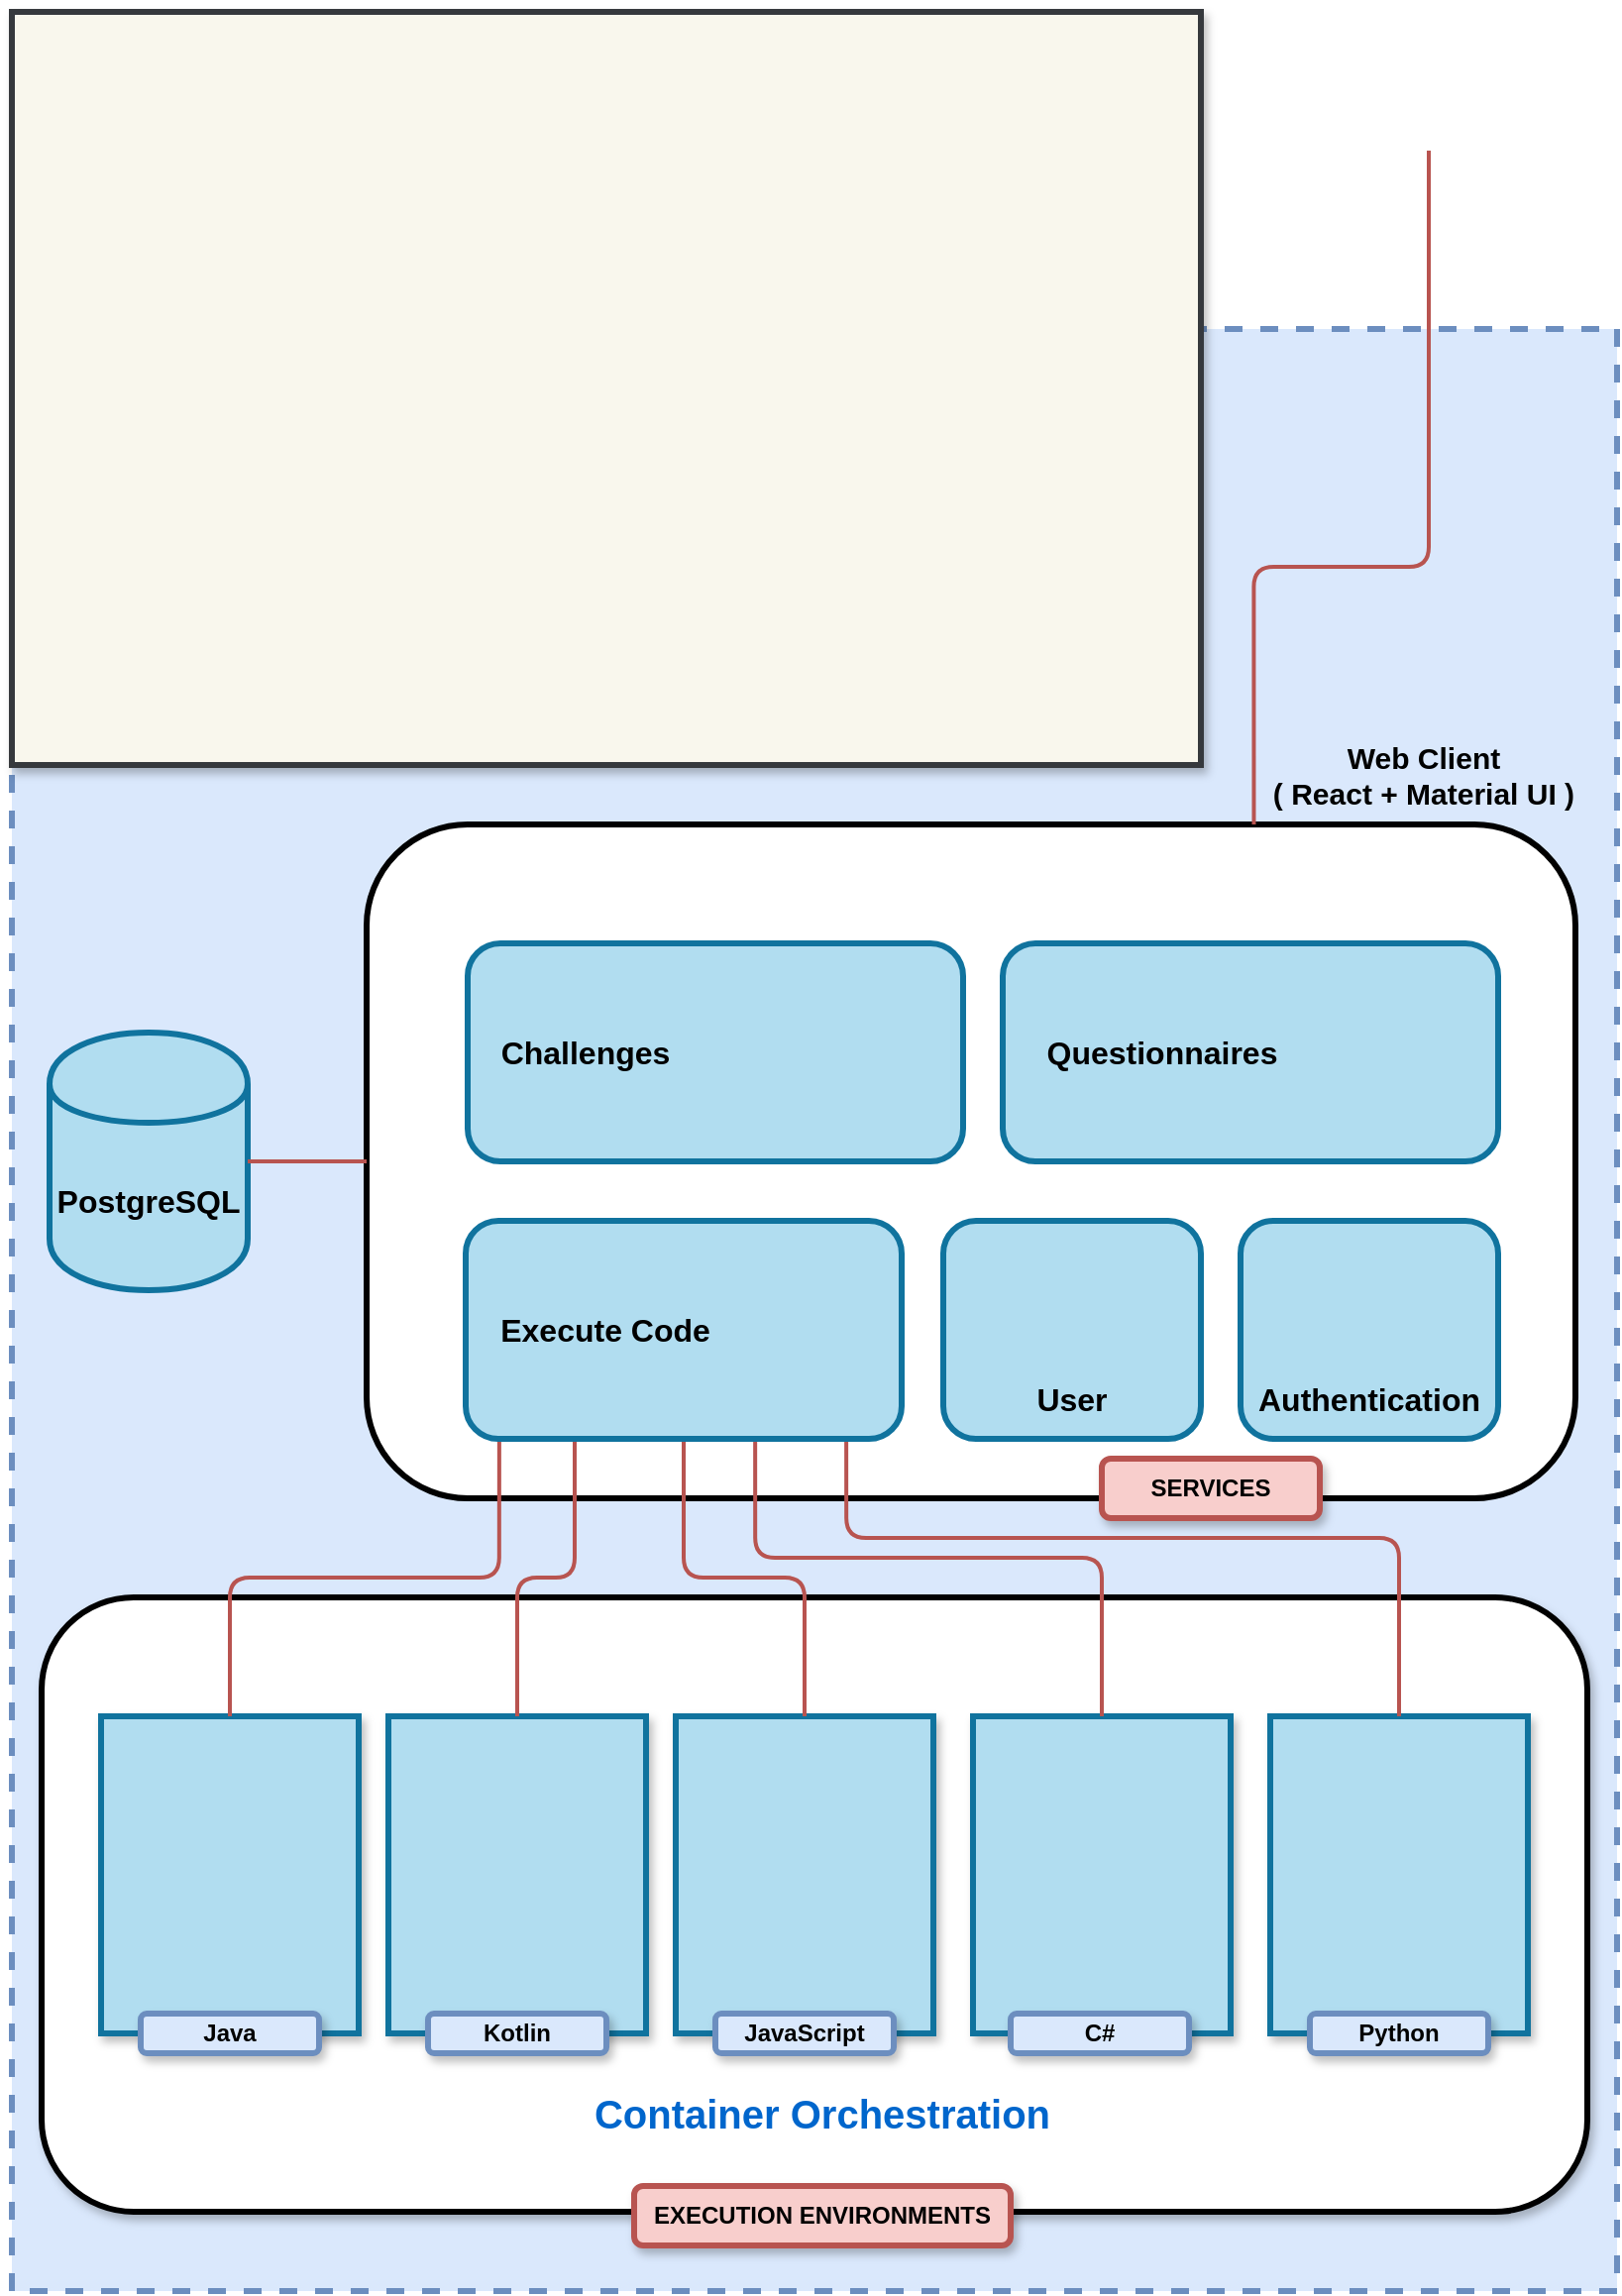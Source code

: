 <mxfile version="13.2.4"><diagram id="jYwU8kuyBxlGm1DwFmvv" name="Page-1"><mxGraphModel dx="1043" dy="517" grid="1" gridSize="10" guides="1" tooltips="1" connect="1" arrows="0" fold="1" page="1" pageScale="1" pageWidth="827" pageHeight="1169" background="none" math="0" shadow="0"><root><mxCell id="0"/><mxCell id="1" parent="0"/><mxCell id="lb7RfSrmBw8OKZbe-Gg0-1" value="" style="rounded=0;whiteSpace=wrap;html=1;dashed=1;fillColor=#dae8fc;strokeColor=#6c8ebf;strokeWidth=3;" parent="1" vertex="1"><mxGeometry x="10" y="170" width="810" height="990" as="geometry"/></mxCell><mxCell id="lb7RfSrmBw8OKZbe-Gg0-6" value="" style="rounded=1;whiteSpace=wrap;html=1;strokeWidth=3;" parent="1" vertex="1"><mxGeometry x="189" y="420" width="610" height="340" as="geometry"/></mxCell><mxCell id="lb7RfSrmBw8OKZbe-Gg0-2" value="" style="rounded=0;whiteSpace=wrap;html=1;strokeWidth=3;fillColor=#f9f7ed;strokeColor=#36393d;shadow=1;glass=0;comic=0;" parent="1" vertex="1"><mxGeometry x="10" y="10" width="600" height="380" as="geometry"/></mxCell><mxCell id="lb7RfSrmBw8OKZbe-Gg0-7" value="&lt;h2&gt;&lt;font style=&quot;font-size: 16px&quot;&gt;PostgreSQL&lt;/font&gt;&lt;/h2&gt;" style="shape=cylinder;whiteSpace=wrap;html=1;boundedLbl=1;backgroundOutline=1;rounded=0;strokeWidth=3;fillColor=#b1ddf0;strokeColor=#10739e;" parent="1" vertex="1"><mxGeometry x="29" y="525" width="100" height="130" as="geometry"/></mxCell><mxCell id="lb7RfSrmBw8OKZbe-Gg0-8" value="" style="rounded=1;whiteSpace=wrap;html=1;strokeWidth=3;shadow=1;" parent="1" vertex="1"><mxGeometry x="25" y="810" width="780" height="310" as="geometry"/></mxCell><mxCell id="lb7RfSrmBw8OKZbe-Gg0-17" value="" style="rounded=0;whiteSpace=wrap;html=1;strokeColor=#10739e;strokeWidth=3;fillColor=#b1ddf0;shadow=1;" parent="1" vertex="1"><mxGeometry x="55" y="870" width="130" height="160" as="geometry"/></mxCell><mxCell id="lb7RfSrmBw8OKZbe-Gg0-18" value="" style="rounded=0;whiteSpace=wrap;html=1;strokeColor=#10739e;strokeWidth=3;fillColor=#b1ddf0;shadow=1;" parent="1" vertex="1"><mxGeometry x="200" y="870" width="130" height="160" as="geometry"/></mxCell><mxCell id="lb7RfSrmBw8OKZbe-Gg0-19" value="" style="rounded=0;whiteSpace=wrap;html=1;strokeColor=#10739e;strokeWidth=3;fillColor=#b1ddf0;shadow=1;" parent="1" vertex="1"><mxGeometry x="345" y="870" width="130" height="160" as="geometry"/></mxCell><mxCell id="lb7RfSrmBw8OKZbe-Gg0-20" value="" style="rounded=0;whiteSpace=wrap;html=1;strokeColor=#10739e;strokeWidth=3;fillColor=#b1ddf0;shadow=1;" parent="1" vertex="1"><mxGeometry x="495" y="870" width="130" height="160" as="geometry"/></mxCell><mxCell id="lb7RfSrmBw8OKZbe-Gg0-21" value="" style="rounded=0;whiteSpace=wrap;html=1;strokeColor=#10739e;strokeWidth=3;fillColor=#b1ddf0;shadow=1;" parent="1" vertex="1"><mxGeometry x="645" y="870" width="130" height="160" as="geometry"/></mxCell><mxCell id="lb7RfSrmBw8OKZbe-Gg0-39" value="" style="endArrow=none;html=1;strokeColor=#b85450;strokeWidth=2;exitX=0.5;exitY=0;exitDx=0;exitDy=0;fillColor=#f8cecc;entryX=0.077;entryY=1;entryDx=0;entryDy=0;entryPerimeter=0;edgeStyle=orthogonalEdgeStyle;" parent="1" source="lb7RfSrmBw8OKZbe-Gg0-17" target="lb7RfSrmBw8OKZbe-Gg0-10" edge="1"><mxGeometry width="50" height="50" relative="1" as="geometry"><mxPoint x="118" y="755" as="sourcePoint"/><mxPoint x="252" y="647" as="targetPoint"/></mxGeometry></mxCell><mxCell id="lb7RfSrmBw8OKZbe-Gg0-40" value="" style="endArrow=none;html=1;strokeColor=#b85450;strokeWidth=2;fillColor=#f8cecc;entryX=0.25;entryY=1;entryDx=0;entryDy=0;exitX=0.5;exitY=0;exitDx=0;exitDy=0;edgeStyle=orthogonalEdgeStyle;" parent="1" source="lb7RfSrmBw8OKZbe-Gg0-18" target="lb7RfSrmBw8OKZbe-Gg0-10" edge="1"><mxGeometry width="50" height="50" relative="1" as="geometry"><mxPoint x="229" y="755" as="sourcePoint"/><mxPoint x="341.5" y="645" as="targetPoint"/></mxGeometry></mxCell><mxCell id="lb7RfSrmBw8OKZbe-Gg0-41" value="" style="endArrow=none;html=1;strokeColor=#b85450;strokeWidth=2;fillColor=#f8cecc;exitX=0.5;exitY=0;exitDx=0;exitDy=0;entryX=0.873;entryY=1.009;entryDx=0;entryDy=0;entryPerimeter=0;rounded=1;edgeStyle=orthogonalEdgeStyle;" parent="1" source="lb7RfSrmBw8OKZbe-Gg0-21" target="lb7RfSrmBw8OKZbe-Gg0-10" edge="1"><mxGeometry width="50" height="50" relative="1" as="geometry"><mxPoint x="716" y="754" as="sourcePoint"/><mxPoint x="650" y="640" as="targetPoint"/><Array as="points"><mxPoint x="710" y="780"/><mxPoint x="431" y="780"/></Array></mxGeometry></mxCell><mxCell id="lb7RfSrmBw8OKZbe-Gg0-43" value="" style="endArrow=none;html=1;strokeColor=#b85450;strokeWidth=2;fillColor=#f8cecc;entryX=0.664;entryY=1;entryDx=0;entryDy=0;exitX=0.5;exitY=0;exitDx=0;exitDy=0;entryPerimeter=0;edgeStyle=orthogonalEdgeStyle;" parent="1" source="lb7RfSrmBw8OKZbe-Gg0-20" target="lb7RfSrmBw8OKZbe-Gg0-10" edge="1"><mxGeometry width="50" height="50" relative="1" as="geometry"><mxPoint x="590" y="755" as="sourcePoint"/><mxPoint x="537.7" y="645.64" as="targetPoint"/><Array as="points"><mxPoint x="560" y="790"/><mxPoint x="385" y="790"/></Array></mxGeometry></mxCell><mxCell id="lb7RfSrmBw8OKZbe-Gg0-45" value="" style="endArrow=none;html=1;strokeColor=#b85450;strokeWidth=2;fillColor=#f8cecc;exitX=0.5;exitY=0;exitDx=0;exitDy=0;entryX=0.5;entryY=1;entryDx=0;entryDy=0;edgeStyle=orthogonalEdgeStyle;" parent="1" source="lb7RfSrmBw8OKZbe-Gg0-19" target="lb7RfSrmBw8OKZbe-Gg0-10" edge="1"><mxGeometry width="50" height="50" relative="1" as="geometry"><mxPoint x="400.06" y="755" as="sourcePoint"/><mxPoint x="453" y="648" as="targetPoint"/><Array as="points"><mxPoint x="410" y="800"/><mxPoint x="349" y="800"/></Array></mxGeometry></mxCell><mxCell id="lb7RfSrmBw8OKZbe-Gg0-46" value="&lt;b&gt;SERVICES&lt;/b&gt;" style="rounded=1;whiteSpace=wrap;html=1;shadow=1;glass=0;strokeColor=#b85450;strokeWidth=3;fillColor=#f8cecc;" parent="1" vertex="1"><mxGeometry x="560" y="740" width="110" height="30" as="geometry"/></mxCell><mxCell id="lb7RfSrmBw8OKZbe-Gg0-16" value="&lt;font style=&quot;font-size: 20px&quot; color=&quot;#0066cc&quot;&gt;&lt;b&gt;Container Orchestration&lt;/b&gt;&lt;/font&gt;" style="text;html=1;align=center;verticalAlign=middle;whiteSpace=wrap;rounded=0;fillColor=none;" parent="1" vertex="1"><mxGeometry x="299" y="1060" width="240" height="20" as="geometry"/></mxCell><mxCell id="ToDXpuR1NA3O6nsimoDi-1" value="" style="endArrow=none;html=1;strokeColor=#b85450;strokeWidth=2;fillColor=#f8cecc;entryX=0;entryY=0.5;entryDx=0;entryDy=0;exitX=1;exitY=0.5;exitDx=0;exitDy=0;" parent="1" source="lb7RfSrmBw8OKZbe-Gg0-7" target="lb7RfSrmBw8OKZbe-Gg0-6" edge="1"><mxGeometry width="50" height="50" relative="1" as="geometry"><mxPoint x="125" y="560" as="sourcePoint"/><mxPoint x="185" y="560" as="targetPoint"/></mxGeometry></mxCell><mxCell id="jeo5grCWwgurk_t_3IzD-1" value="&lt;b&gt;EXECUTION ENVIRONMENTS&lt;/b&gt;" style="rounded=1;whiteSpace=wrap;html=1;shadow=1;glass=0;strokeColor=#b85450;strokeWidth=3;fillColor=#f8cecc;" parent="1" vertex="1"><mxGeometry x="324" y="1107" width="190" height="30" as="geometry"/></mxCell><mxCell id="jeo5grCWwgurk_t_3IzD-3" value="&lt;b&gt;Java&lt;/b&gt;" style="rounded=1;whiteSpace=wrap;html=1;shadow=1;glass=0;strokeColor=#6c8ebf;strokeWidth=3;fillColor=#dae8fc;" parent="1" vertex="1"><mxGeometry x="75" y="1020" width="90" height="20" as="geometry"/></mxCell><mxCell id="jeo5grCWwgurk_t_3IzD-4" value="&lt;b&gt;Kotlin&lt;/b&gt;" style="rounded=1;whiteSpace=wrap;html=1;shadow=1;glass=0;strokeColor=#6c8ebf;strokeWidth=3;fillColor=#dae8fc;" parent="1" vertex="1"><mxGeometry x="220" y="1020" width="90" height="20" as="geometry"/></mxCell><mxCell id="jeo5grCWwgurk_t_3IzD-6" value="&lt;b&gt;JavaScript&lt;/b&gt;" style="rounded=1;whiteSpace=wrap;html=1;shadow=1;glass=0;strokeColor=#6c8ebf;strokeWidth=3;fillColor=#dae8fc;" parent="1" vertex="1"><mxGeometry x="365" y="1020" width="90" height="20" as="geometry"/></mxCell><mxCell id="jeo5grCWwgurk_t_3IzD-7" value="&lt;b&gt;Python&lt;/b&gt;" style="rounded=1;whiteSpace=wrap;html=1;shadow=1;glass=0;strokeColor=#6c8ebf;strokeWidth=3;fillColor=#dae8fc;" parent="1" vertex="1"><mxGeometry x="665" y="1020" width="90" height="20" as="geometry"/></mxCell><mxCell id="jeo5grCWwgurk_t_3IzD-8" value="&lt;b&gt;C#&lt;/b&gt;" style="rounded=1;whiteSpace=wrap;html=1;shadow=1;glass=0;strokeColor=#6c8ebf;strokeWidth=3;fillColor=#dae8fc;" parent="1" vertex="1"><mxGeometry x="514" y="1020" width="90" height="20" as="geometry"/></mxCell><mxCell id="lb7RfSrmBw8OKZbe-Gg0-12" value="&lt;h2&gt;&lt;br&gt;&lt;/h2&gt;" style="rounded=1;whiteSpace=wrap;html=1;strokeColor=#10739e;strokeWidth=3;fillColor=#b1ddf0;" parent="1" vertex="1"><mxGeometry x="480" y="620" width="130" height="110" as="geometry"/></mxCell><mxCell id="lb7RfSrmBw8OKZbe-Gg0-9" value="&lt;h2&gt;&lt;br&gt;&lt;/h2&gt;" style="rounded=1;whiteSpace=wrap;html=1;strokeColor=#10739e;strokeWidth=3;fillColor=#b1ddf0;" parent="1" vertex="1"><mxGeometry x="240" y="480" width="250" height="110" as="geometry"/></mxCell><mxCell id="lb7RfSrmBw8OKZbe-Gg0-10" value="&lt;h2&gt;&lt;br&gt;&lt;/h2&gt;" style="rounded=1;whiteSpace=wrap;html=1;strokeColor=#10739e;strokeWidth=3;fillColor=#b1ddf0;" parent="1" vertex="1"><mxGeometry x="239" y="620" width="220" height="110" as="geometry"/></mxCell><mxCell id="lb7RfSrmBw8OKZbe-Gg0-4" value="&lt;h4 style=&quot;font-size: 15px&quot;&gt;Web Client&lt;br&gt;( React + Material UI )&lt;/h4&gt;" style="text;html=1;strokeColor=none;fillColor=none;align=center;verticalAlign=middle;whiteSpace=wrap;rounded=0;glass=0;" parent="1" vertex="1"><mxGeometry x="640" y="380" width="165" height="30" as="geometry"/></mxCell><mxCell id="jeo5grCWwgurk_t_3IzD-20" value="" style="endArrow=none;html=1;strokeColor=#b85450;strokeWidth=2;fillColor=#f8cecc;entryX=0.5;entryY=0.5;entryDx=0;entryDy=0;entryPerimeter=0;edgeStyle=orthogonalEdgeStyle;exitX=0.734;exitY=0;exitDx=0;exitDy=0;exitPerimeter=0;" parent="1" source="lb7RfSrmBw8OKZbe-Gg0-6" edge="1"><mxGeometry width="50" height="50" relative="1" as="geometry"><mxPoint x="630" y="440" as="sourcePoint"/><mxPoint x="725" y="80" as="targetPoint"/><Array as="points"><mxPoint x="637" y="290"/><mxPoint x="725" y="290"/></Array></mxGeometry></mxCell><mxCell id="jeo5grCWwgurk_t_3IzD-22" value="&lt;h2&gt;&lt;br&gt;&lt;/h2&gt;" style="rounded=1;whiteSpace=wrap;html=1;strokeColor=#10739e;strokeWidth=3;fillColor=#b1ddf0;" parent="1" vertex="1"><mxGeometry x="510" y="480" width="250" height="110" as="geometry"/></mxCell><mxCell id="jeo5grCWwgurk_t_3IzD-23" value="&lt;h2&gt;&lt;br&gt;&lt;/h2&gt;" style="rounded=1;whiteSpace=wrap;html=1;strokeColor=#10739e;strokeWidth=3;fillColor=#b1ddf0;" parent="1" vertex="1"><mxGeometry x="630" y="620" width="130" height="110" as="geometry"/></mxCell><mxCell id="jeo5grCWwgurk_t_3IzD-25" value="&lt;h2&gt;&lt;font style=&quot;font-size: 16px&quot;&gt;Authentication&lt;/font&gt;&lt;/h2&gt;" style="text;html=1;strokeColor=none;fillColor=none;align=center;verticalAlign=middle;whiteSpace=wrap;rounded=0;glass=0;comic=0;" parent="1" vertex="1"><mxGeometry x="635" y="700" width="120" height="20" as="geometry"/></mxCell><mxCell id="jeo5grCWwgurk_t_3IzD-26" value="&lt;h2&gt;&lt;font style=&quot;font-size: 16px&quot;&gt;User&lt;/font&gt;&lt;/h2&gt;" style="text;html=1;strokeColor=none;fillColor=none;align=center;verticalAlign=middle;whiteSpace=wrap;rounded=0;glass=0;comic=0;" parent="1" vertex="1"><mxGeometry x="520" y="700" width="50" height="20" as="geometry"/></mxCell><mxCell id="jeo5grCWwgurk_t_3IzD-27" value="&lt;h2&gt;&lt;font style=&quot;font-size: 16px&quot;&gt;Execute Code&lt;/font&gt;&lt;/h2&gt;" style="text;html=1;strokeColor=none;fillColor=none;align=center;verticalAlign=middle;whiteSpace=wrap;rounded=0;glass=0;comic=0;" parent="1" vertex="1"><mxGeometry x="249" y="665" width="121" height="20" as="geometry"/></mxCell><mxCell id="jeo5grCWwgurk_t_3IzD-28" value="&lt;h2&gt;&lt;font style=&quot;font-size: 16px&quot;&gt;Challenges&lt;/font&gt;&lt;/h2&gt;" style="text;html=1;strokeColor=none;fillColor=none;align=center;verticalAlign=middle;whiteSpace=wrap;rounded=0;glass=0;comic=0;" parent="1" vertex="1"><mxGeometry x="249" y="525" width="101" height="20" as="geometry"/></mxCell><mxCell id="jeo5grCWwgurk_t_3IzD-29" value="&lt;h2&gt;&lt;font style=&quot;font-size: 16px&quot;&gt;Questionnaires&lt;/font&gt;&lt;/h2&gt;" style="text;html=1;strokeColor=none;fillColor=none;align=center;verticalAlign=middle;whiteSpace=wrap;rounded=0;glass=0;comic=0;" parent="1" vertex="1"><mxGeometry x="530" y="525" width="121" height="20" as="geometry"/></mxCell></root></mxGraphModel></diagram></mxfile>